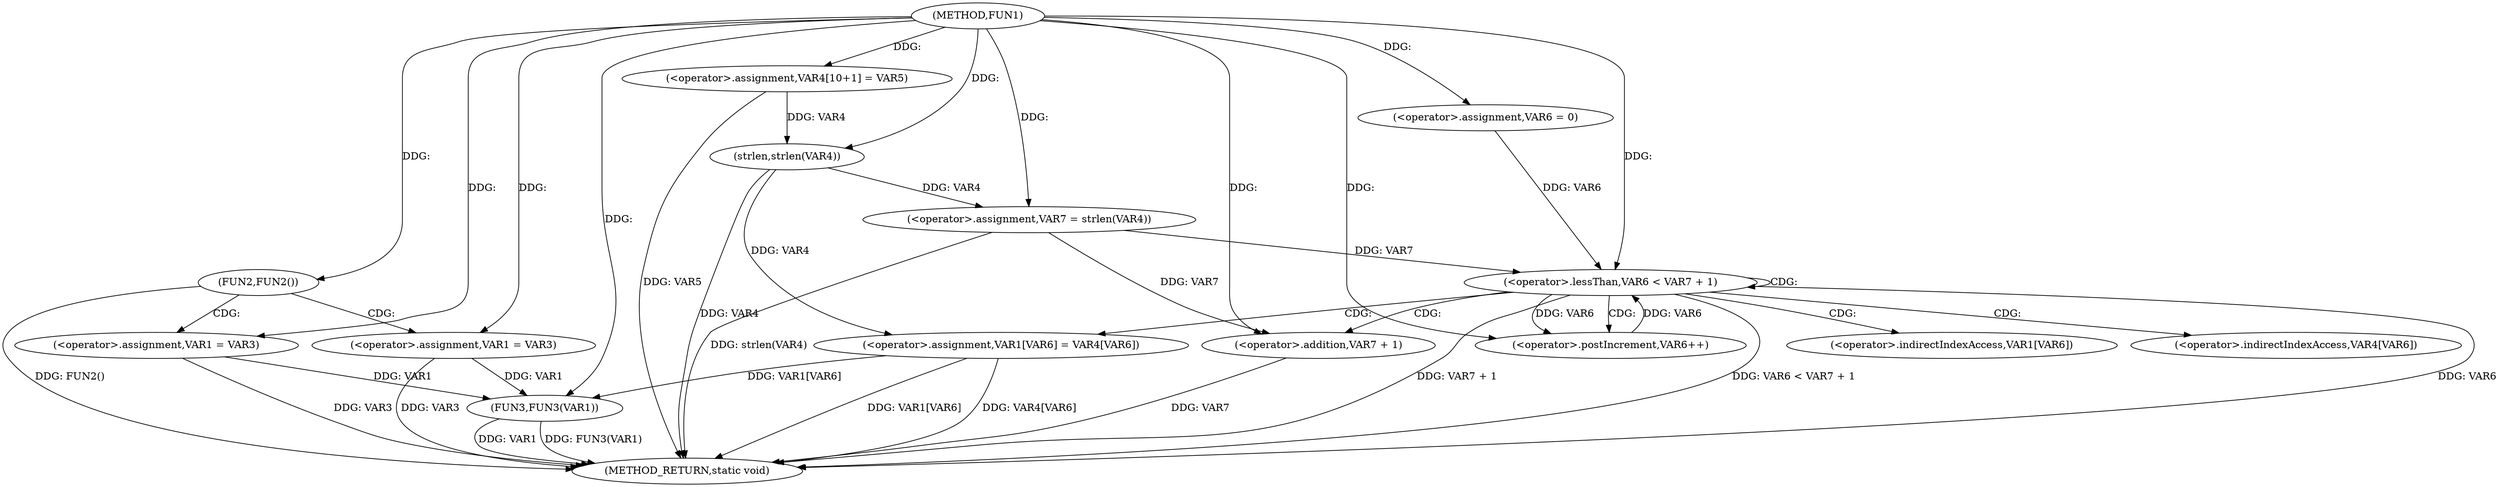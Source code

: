 digraph FUN1 {  
"1000100" [label = "(METHOD,FUN1)" ]
"1000148" [label = "(METHOD_RETURN,static void)" ]
"1000106" [label = "(FUN2,FUN2())" ]
"1000108" [label = "(<operator>.assignment,VAR1 = VAR3)" ]
"1000113" [label = "(<operator>.assignment,VAR1 = VAR3)" ]
"1000118" [label = "(<operator>.assignment,VAR4[10+1] = VAR5)" ]
"1000123" [label = "(<operator>.assignment,VAR7 = strlen(VAR4))" ]
"1000125" [label = "(strlen,strlen(VAR4))" ]
"1000128" [label = "(<operator>.assignment,VAR6 = 0)" ]
"1000131" [label = "(<operator>.lessThan,VAR6 < VAR7 + 1)" ]
"1000133" [label = "(<operator>.addition,VAR7 + 1)" ]
"1000136" [label = "(<operator>.postIncrement,VAR6++)" ]
"1000139" [label = "(<operator>.assignment,VAR1[VAR6] = VAR4[VAR6])" ]
"1000146" [label = "(FUN3,FUN3(VAR1))" ]
"1000140" [label = "(<operator>.indirectIndexAccess,VAR1[VAR6])" ]
"1000143" [label = "(<operator>.indirectIndexAccess,VAR4[VAR6])" ]
  "1000125" -> "1000148"  [ label = "DDG: VAR4"] 
  "1000123" -> "1000148"  [ label = "DDG: strlen(VAR4)"] 
  "1000139" -> "1000148"  [ label = "DDG: VAR1[VAR6]"] 
  "1000133" -> "1000148"  [ label = "DDG: VAR7"] 
  "1000113" -> "1000148"  [ label = "DDG: VAR3"] 
  "1000131" -> "1000148"  [ label = "DDG: VAR7 + 1"] 
  "1000146" -> "1000148"  [ label = "DDG: FUN3(VAR1)"] 
  "1000146" -> "1000148"  [ label = "DDG: VAR1"] 
  "1000106" -> "1000148"  [ label = "DDG: FUN2()"] 
  "1000131" -> "1000148"  [ label = "DDG: VAR6 < VAR7 + 1"] 
  "1000131" -> "1000148"  [ label = "DDG: VAR6"] 
  "1000108" -> "1000148"  [ label = "DDG: VAR3"] 
  "1000118" -> "1000148"  [ label = "DDG: VAR5"] 
  "1000139" -> "1000148"  [ label = "DDG: VAR4[VAR6]"] 
  "1000100" -> "1000106"  [ label = "DDG: "] 
  "1000100" -> "1000108"  [ label = "DDG: "] 
  "1000100" -> "1000113"  [ label = "DDG: "] 
  "1000100" -> "1000118"  [ label = "DDG: "] 
  "1000125" -> "1000123"  [ label = "DDG: VAR4"] 
  "1000100" -> "1000123"  [ label = "DDG: "] 
  "1000118" -> "1000125"  [ label = "DDG: VAR4"] 
  "1000100" -> "1000125"  [ label = "DDG: "] 
  "1000100" -> "1000128"  [ label = "DDG: "] 
  "1000128" -> "1000131"  [ label = "DDG: VAR6"] 
  "1000136" -> "1000131"  [ label = "DDG: VAR6"] 
  "1000100" -> "1000131"  [ label = "DDG: "] 
  "1000123" -> "1000131"  [ label = "DDG: VAR7"] 
  "1000123" -> "1000133"  [ label = "DDG: VAR7"] 
  "1000100" -> "1000133"  [ label = "DDG: "] 
  "1000131" -> "1000136"  [ label = "DDG: VAR6"] 
  "1000100" -> "1000136"  [ label = "DDG: "] 
  "1000125" -> "1000139"  [ label = "DDG: VAR4"] 
  "1000113" -> "1000146"  [ label = "DDG: VAR1"] 
  "1000139" -> "1000146"  [ label = "DDG: VAR1[VAR6]"] 
  "1000108" -> "1000146"  [ label = "DDG: VAR1"] 
  "1000100" -> "1000146"  [ label = "DDG: "] 
  "1000106" -> "1000108"  [ label = "CDG: "] 
  "1000106" -> "1000113"  [ label = "CDG: "] 
  "1000131" -> "1000139"  [ label = "CDG: "] 
  "1000131" -> "1000131"  [ label = "CDG: "] 
  "1000131" -> "1000133"  [ label = "CDG: "] 
  "1000131" -> "1000143"  [ label = "CDG: "] 
  "1000131" -> "1000136"  [ label = "CDG: "] 
  "1000131" -> "1000140"  [ label = "CDG: "] 
}
